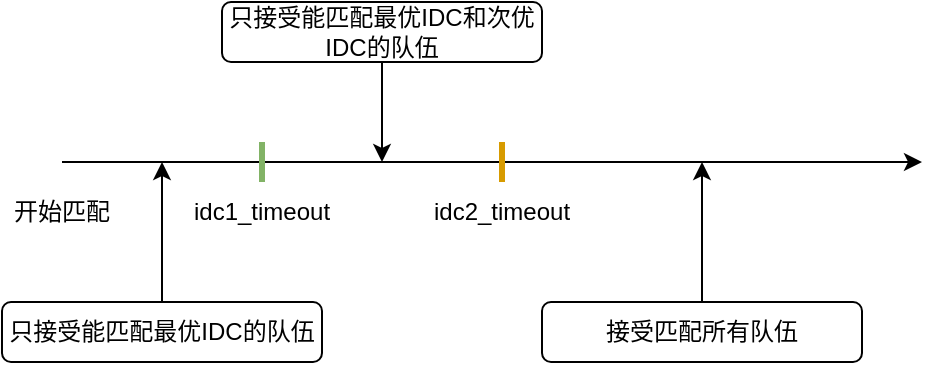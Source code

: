 <mxfile version="25.0.1">
  <diagram name="Page-1" id="3qLj6Sgc662eu-W3o6ES">
    <mxGraphModel dx="1434" dy="772" grid="1" gridSize="10" guides="1" tooltips="1" connect="1" arrows="1" fold="1" page="1" pageScale="1" pageWidth="850" pageHeight="1100" math="0" shadow="0">
      <root>
        <mxCell id="0" />
        <mxCell id="1" parent="0" />
        <mxCell id="-MGO4QKnMd0uzAwzN0i_-2" value="" style="endArrow=classic;html=1;rounded=0;" edge="1" parent="1">
          <mxGeometry width="50" height="50" relative="1" as="geometry">
            <mxPoint x="80" y="120" as="sourcePoint" />
            <mxPoint x="510" y="120" as="targetPoint" />
          </mxGeometry>
        </mxCell>
        <mxCell id="-MGO4QKnMd0uzAwzN0i_-3" value="开始匹配" style="text;html=1;align=center;verticalAlign=middle;whiteSpace=wrap;rounded=0;" vertex="1" parent="1">
          <mxGeometry x="50" y="130" width="60" height="30" as="geometry" />
        </mxCell>
        <mxCell id="-MGO4QKnMd0uzAwzN0i_-5" value="" style="endArrow=none;html=1;rounded=0;strokeWidth=3;fillColor=#d5e8d4;strokeColor=#82b366;" edge="1" parent="1">
          <mxGeometry width="50" height="50" relative="1" as="geometry">
            <mxPoint x="180" y="130" as="sourcePoint" />
            <mxPoint x="180" y="110" as="targetPoint" />
          </mxGeometry>
        </mxCell>
        <mxCell id="-MGO4QKnMd0uzAwzN0i_-6" value="" style="endArrow=none;html=1;rounded=0;strokeWidth=3;fillColor=#ffe6cc;strokeColor=#d79b00;" edge="1" parent="1">
          <mxGeometry width="50" height="50" relative="1" as="geometry">
            <mxPoint x="300" y="130" as="sourcePoint" />
            <mxPoint x="300" y="110" as="targetPoint" />
          </mxGeometry>
        </mxCell>
        <mxCell id="-MGO4QKnMd0uzAwzN0i_-8" value="idc1_timeout" style="text;html=1;align=center;verticalAlign=middle;whiteSpace=wrap;rounded=0;" vertex="1" parent="1">
          <mxGeometry x="150" y="130" width="60" height="30" as="geometry" />
        </mxCell>
        <mxCell id="-MGO4QKnMd0uzAwzN0i_-9" value="idc2_timeout" style="text;html=1;align=center;verticalAlign=middle;whiteSpace=wrap;rounded=0;" vertex="1" parent="1">
          <mxGeometry x="270" y="130" width="60" height="30" as="geometry" />
        </mxCell>
        <mxCell id="-MGO4QKnMd0uzAwzN0i_-10" value="只接受能匹配最优IDC的队伍" style="rounded=1;whiteSpace=wrap;html=1;" vertex="1" parent="1">
          <mxGeometry x="50" y="190" width="160" height="30" as="geometry" />
        </mxCell>
        <mxCell id="-MGO4QKnMd0uzAwzN0i_-11" value="" style="endArrow=classic;html=1;rounded=0;exitX=0.5;exitY=0;exitDx=0;exitDy=0;" edge="1" parent="1" source="-MGO4QKnMd0uzAwzN0i_-10">
          <mxGeometry width="50" height="50" relative="1" as="geometry">
            <mxPoint x="400" y="120" as="sourcePoint" />
            <mxPoint x="130" y="120" as="targetPoint" />
          </mxGeometry>
        </mxCell>
        <mxCell id="-MGO4QKnMd0uzAwzN0i_-12" value="只接受能匹配最优IDC和次优IDC的队伍" style="rounded=1;whiteSpace=wrap;html=1;" vertex="1" parent="1">
          <mxGeometry x="160" y="40" width="160" height="30" as="geometry" />
        </mxCell>
        <mxCell id="-MGO4QKnMd0uzAwzN0i_-13" value="" style="endArrow=classic;html=1;rounded=0;exitX=0.5;exitY=1;exitDx=0;exitDy=0;" edge="1" parent="1" source="-MGO4QKnMd0uzAwzN0i_-12">
          <mxGeometry width="50" height="50" relative="1" as="geometry">
            <mxPoint x="140" y="200" as="sourcePoint" />
            <mxPoint x="240" y="120" as="targetPoint" />
          </mxGeometry>
        </mxCell>
        <mxCell id="-MGO4QKnMd0uzAwzN0i_-14" value="接受匹配所有队伍" style="rounded=1;whiteSpace=wrap;html=1;" vertex="1" parent="1">
          <mxGeometry x="320" y="190" width="160" height="30" as="geometry" />
        </mxCell>
        <mxCell id="-MGO4QKnMd0uzAwzN0i_-15" value="" style="endArrow=classic;html=1;rounded=0;exitX=0.5;exitY=0;exitDx=0;exitDy=0;" edge="1" parent="1" source="-MGO4QKnMd0uzAwzN0i_-14">
          <mxGeometry width="50" height="50" relative="1" as="geometry">
            <mxPoint x="250" y="80" as="sourcePoint" />
            <mxPoint x="400" y="120" as="targetPoint" />
          </mxGeometry>
        </mxCell>
      </root>
    </mxGraphModel>
  </diagram>
</mxfile>

